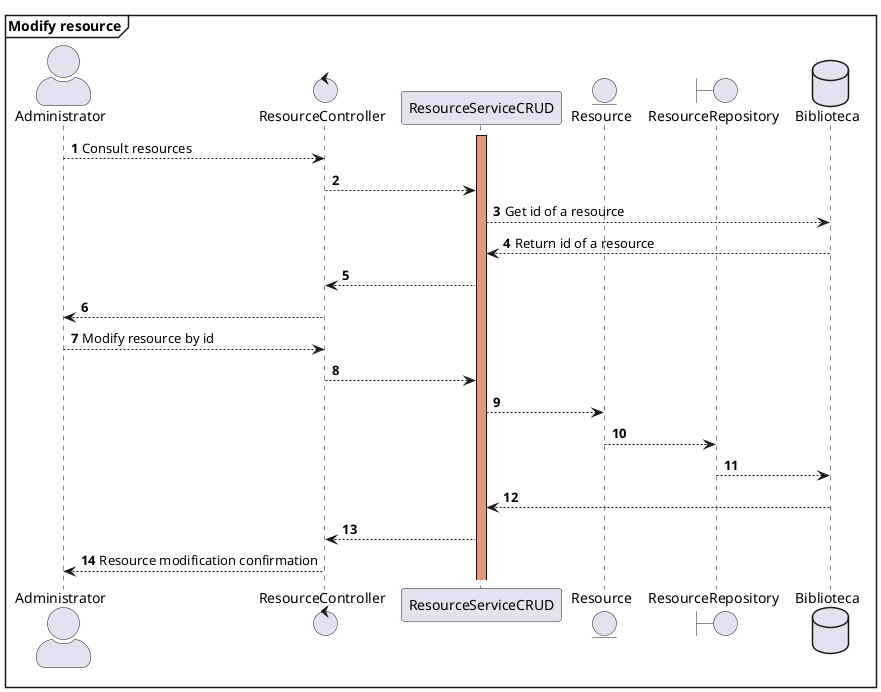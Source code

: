 @startuml
'https://plantuml.com/sequence-diagram

autonumber
skinparam actorStyle awesome
mainframe **Modify resource**

actor Administrator
control ResourceController
participant "ResourceServiceCRUD" as ResourceServiceCRUD
activate ResourceServiceCRUD #DarkSalmon
entity Resource
boundary ResourceRepository
database Biblioteca

Administrator --> ResourceController: Consult resources
ResourceController --> ResourceServiceCRUD
ResourceServiceCRUD --> Biblioteca: Get id of a resource
Biblioteca --> ResourceServiceCRUD: Return id of a resource
ResourceServiceCRUD --> ResourceController
ResourceController --> Administrator
Administrator --> ResourceController: Modify resource by id
ResourceController --> ResourceServiceCRUD
ResourceServiceCRUD --> Resource
Resource --> ResourceRepository
ResourceRepository --> Biblioteca
Biblioteca --> ResourceServiceCRUD
ResourceServiceCRUD --> ResourceController
ResourceController --> Administrator: Resource modification confirmation

@enduml